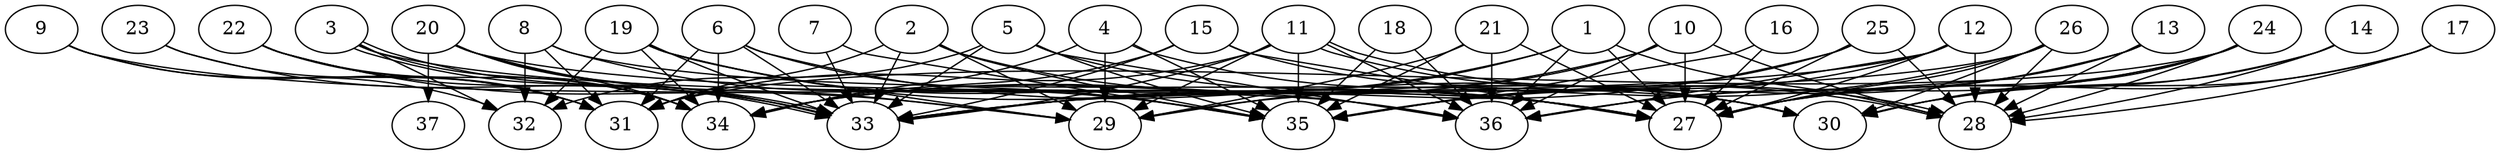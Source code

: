 // DAG (tier=3-complex, mode=data, n=37, ccr=0.501, fat=0.858, density=0.778, regular=0.304, jump=0.270, mindata=4194304, maxdata=33554432)
// DAG automatically generated by daggen at Sun Aug 24 16:33:35 2025
// /home/ermia/Project/Environments/daggen/bin/daggen --dot --ccr 0.501 --fat 0.858 --regular 0.304 --density 0.778 --jump 0.270 --mindata 4194304 --maxdata 33554432 -n 37 
digraph G {
  1 [size="1833249703104130056192", alpha="0.18", expect_size="916624851552065028096"]
  1 -> 27 [size ="1198315202936832"]
  1 -> 28 [size ="1198315202936832"]
  1 -> 33 [size ="1198315202936832"]
  1 -> 34 [size ="1198315202936832"]
  1 -> 36 [size ="1198315202936832"]
  2 [size="4002351080305328128000", alpha="0.15", expect_size="2001175540152664064000"]
  2 -> 27 [size ="2016663515955200"]
  2 -> 29 [size ="2016663515955200"]
  2 -> 31 [size ="2016663515955200"]
  2 -> 33 [size ="2016663515955200"]
  2 -> 35 [size ="2016663515955200"]
  3 [size="48374594792519240", alpha="0.18", expect_size="24187297396259620"]
  3 -> 27 [size ="1259843302195200"]
  3 -> 32 [size ="1259843302195200"]
  3 -> 33 [size ="1259843302195200"]
  3 -> 33 [size ="1259843302195200"]
  3 -> 34 [size ="1259843302195200"]
  4 [size="12134251916564992", alpha="0.02", expect_size="6067125958282496"]
  4 -> 29 [size ="438739499220992"]
  4 -> 30 [size ="438739499220992"]
  4 -> 34 [size ="438739499220992"]
  4 -> 35 [size ="438739499220992"]
  5 [size="12354946215844432052224", alpha="0.16", expect_size="6177473107922216026112"]
  5 -> 27 [size ="4275470291959808"]
  5 -> 32 [size ="4275470291959808"]
  5 -> 33 [size ="4275470291959808"]
  5 -> 35 [size ="4275470291959808"]
  5 -> 36 [size ="4275470291959808"]
  6 [size="14849535505452882", alpha="0.02", expect_size="7424767752726441"]
  6 -> 30 [size ="526718817271808"]
  6 -> 31 [size ="526718817271808"]
  6 -> 33 [size ="526718817271808"]
  6 -> 34 [size ="526718817271808"]
  6 -> 35 [size ="526718817271808"]
  7 [size="4881746478156555264", alpha="0.15", expect_size="2440873239078277632"]
  7 -> 33 [size ="7877876200243200"]
  7 -> 35 [size ="7877876200243200"]
  8 [size="9861351588108418", alpha="0.07", expect_size="4930675794054209"]
  8 -> 30 [size ="284044650610688"]
  8 -> 31 [size ="284044650610688"]
  8 -> 32 [size ="284044650610688"]
  8 -> 35 [size ="284044650610688"]
  9 [size="67921165216443904", alpha="0.03", expect_size="33960582608221952"]
  9 -> 31 [size ="5514751429836800"]
  9 -> 32 [size ="5514751429836800"]
  9 -> 36 [size ="5514751429836800"]
  10 [size="12170203802004297728", alpha="0.19", expect_size="6085101901002148864"]
  10 -> 27 [size ="4340483958505472"]
  10 -> 28 [size ="4340483958505472"]
  10 -> 29 [size ="4340483958505472"]
  10 -> 34 [size ="4340483958505472"]
  10 -> 36 [size ="4340483958505472"]
  11 [size="4581971879895498752000", alpha="0.11", expect_size="2290985939947749376000"]
  11 -> 28 [size ="2206945456947200"]
  11 -> 28 [size ="2206945456947200"]
  11 -> 29 [size ="2206945456947200"]
  11 -> 31 [size ="2206945456947200"]
  11 -> 33 [size ="2206945456947200"]
  11 -> 35 [size ="2206945456947200"]
  11 -> 36 [size ="2206945456947200"]
  12 [size="6666926137600321536", alpha="0.02", expect_size="3333463068800160768"]
  12 -> 27 [size ="2536233083338752"]
  12 -> 28 [size ="2536233083338752"]
  12 -> 33 [size ="2536233083338752"]
  12 -> 35 [size ="2536233083338752"]
  12 -> 36 [size ="2536233083338752"]
  13 [size="41997347348338224", alpha="0.11", expect_size="20998673674169112"]
  13 -> 27 [size ="2264461947699200"]
  13 -> 28 [size ="2264461947699200"]
  13 -> 35 [size ="2264461947699200"]
  13 -> 36 [size ="2264461947699200"]
  14 [size="208547562104339232", alpha="0.09", expect_size="104273781052169616"]
  14 -> 27 [size ="3299973999362048"]
  14 -> 28 [size ="3299973999362048"]
  14 -> 30 [size ="3299973999362048"]
  15 [size="10774900834038718", alpha="0.03", expect_size="5387450417019359"]
  15 -> 27 [size ="297776827072512"]
  15 -> 30 [size ="297776827072512"]
  15 -> 33 [size ="297776827072512"]
  15 -> 34 [size ="297776827072512"]
  16 [size="35864912894349017088000", alpha="0.15", expect_size="17932456447174508544000"]
  16 -> 27 [size ="8700345660211200"]
  16 -> 35 [size ="8700345660211200"]
  17 [size="5549073936339520512", alpha="0.02", expect_size="2774536968169760256"]
  17 -> 27 [size ="2501057510899712"]
  17 -> 28 [size ="2501057510899712"]
  17 -> 30 [size ="2501057510899712"]
  18 [size="176968849022509024", alpha="0.20", expect_size="88484424511254512"]
  18 -> 35 [size ="3406977849884672"]
  18 -> 36 [size ="3406977849884672"]
  19 [size="433594402428392000", alpha="0.07", expect_size="216797201214196000"]
  19 -> 27 [size ="7460422651215872"]
  19 -> 29 [size ="7460422651215872"]
  19 -> 32 [size ="7460422651215872"]
  19 -> 33 [size ="7460422651215872"]
  19 -> 34 [size ="7460422651215872"]
  19 -> 36 [size ="7460422651215872"]
  20 [size="3939022135021955072", alpha="0.03", expect_size="1969511067510977536"]
  20 -> 27 [size ="5212724497743872"]
  20 -> 29 [size ="5212724497743872"]
  20 -> 33 [size ="5212724497743872"]
  20 -> 34 [size ="5212724497743872"]
  20 -> 37 [size ="5212724497743872"]
  21 [size="2130757808310039552", alpha="0.17", expect_size="1065378904155019776"]
  21 -> 27 [size ="1475171286253568"]
  21 -> 29 [size ="1475171286253568"]
  21 -> 35 [size ="1475171286253568"]
  21 -> 36 [size ="1475171286253568"]
  22 [size="2793697062183818752", alpha="0.09", expect_size="1396848531091909376"]
  22 -> 29 [size ="1936574212210688"]
  22 -> 31 [size ="1936574212210688"]
  22 -> 33 [size ="1936574212210688"]
  22 -> 34 [size ="1936574212210688"]
  23 [size="305720068006807680", alpha="0.18", expect_size="152860034003403840"]
  23 -> 31 [size ="7493480980938752"]
  23 -> 33 [size ="7493480980938752"]
  24 [size="4261649985206777856", alpha="0.09", expect_size="2130824992603388928"]
  24 -> 27 [size ="8509058352939008"]
  24 -> 28 [size ="8509058352939008"]
  24 -> 30 [size ="8509058352939008"]
  24 -> 31 [size ="8509058352939008"]
  24 -> 36 [size ="8509058352939008"]
  25 [size="181197933914791584", alpha="0.06", expect_size="90598966957395792"]
  25 -> 27 [size ="5089665631649792"]
  25 -> 28 [size ="5089665631649792"]
  25 -> 33 [size ="5089665631649792"]
  25 -> 35 [size ="5089665631649792"]
  26 [size="2331628980070268928", alpha="0.03", expect_size="1165814490035134464"]
  26 -> 27 [size ="1218855649148928"]
  26 -> 28 [size ="1218855649148928"]
  26 -> 29 [size ="1218855649148928"]
  26 -> 30 [size ="1218855649148928"]
  26 -> 33 [size ="1218855649148928"]
  27 [size="136172200545542064", alpha="0.04", expect_size="68086100272771032"]
  28 [size="62701528449010584", alpha="0.05", expect_size="31350764224505292"]
  29 [size="26060685624583556", alpha="0.16", expect_size="13030342812291778"]
  30 [size="4156488829877586944", alpha="0.08", expect_size="2078244414938793472"]
  31 [size="456337803533366272", alpha="0.20", expect_size="228168901766683136"]
  32 [size="25430941767959123591168", alpha="0.12", expect_size="12715470883979561795584"]
  33 [size="3244400151301541855232", alpha="0.13", expect_size="1622200075650770927616"]
  34 [size="7983729442939698413568", alpha="0.00", expect_size="3991864721469849206784"]
  35 [size="9982422059094663168", alpha="0.16", expect_size="4991211029547331584"]
  36 [size="3282267153981095424", alpha="0.15", expect_size="1641133576990547712"]
  37 [size="13111987673007755624448", alpha="0.03", expect_size="6555993836503877812224"]
}